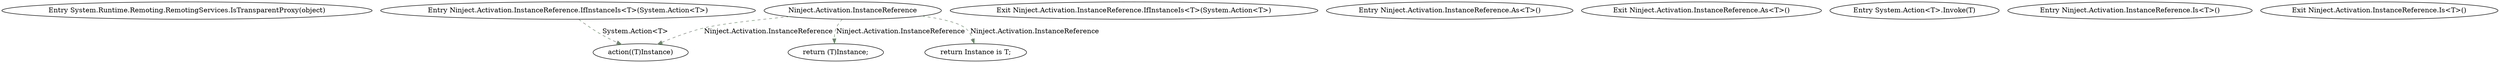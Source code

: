 digraph  {
m1_5 [cluster="System.Runtime.Remoting.RemotingServices.IsTransparentProxy(object)", file="InstanceReference.cs", label="Entry System.Runtime.Remoting.RemotingServices.IsTransparentProxy(object)", span="0-0"];
m1_9 [cluster="Ninject.Activation.InstanceReference.IfInstanceIs<T>(System.Action<T>)", file="InstanceReference.cs", label="Entry Ninject.Activation.InstanceReference.IfInstanceIs<T>(System.Action<T>)", span="58-58"];
m1_13 [cluster="Ninject.Activation.InstanceReference.IfInstanceIs<T>(System.Action<T>)", file="InstanceReference.cs", label="action((T)Instance)", span="65-65"];
m1_14 [cluster="Ninject.Activation.InstanceReference.IfInstanceIs<T>(System.Action<T>)", file="InstanceReference.cs", label="Exit Ninject.Activation.InstanceReference.IfInstanceIs<T>(System.Action<T>)", span="58-58"];
m1_6 [cluster="Ninject.Activation.InstanceReference.As<T>()", file="InstanceReference.cs", label="Entry Ninject.Activation.InstanceReference.As<T>()", span="48-48"];
m1_7 [cluster="Ninject.Activation.InstanceReference.As<T>()", file="InstanceReference.cs", label="return (T)Instance;", span="50-50"];
m1_8 [cluster="Ninject.Activation.InstanceReference.As<T>()", file="InstanceReference.cs", label="Exit Ninject.Activation.InstanceReference.As<T>()", span="48-48"];
m1_15 [cluster="System.Action<T>.Invoke(T)", file="InstanceReference.cs", label="Entry System.Action<T>.Invoke(T)", span="0-0"];
m1_0 [cluster="Ninject.Activation.InstanceReference.Is<T>()", file="InstanceReference.cs", label="Entry Ninject.Activation.InstanceReference.Is<T>()", span="34-34"];
m1_3 [cluster="Ninject.Activation.InstanceReference.Is<T>()", file="InstanceReference.cs", label="return Instance is T;", span="40-40"];
m1_4 [cluster="Ninject.Activation.InstanceReference.Is<T>()", file="InstanceReference.cs", label="Exit Ninject.Activation.InstanceReference.Is<T>()", span="34-34"];
m1_16 [file="InstanceReference.cs", label="Ninject.Activation.InstanceReference", span=""];
m1_9 -> m1_13  [color=darkseagreen4, key=1, label="System.Action<T>", style=dashed];
m1_16 -> m1_3  [color=darkseagreen4, key=1, label="Ninject.Activation.InstanceReference", style=dashed];
m1_16 -> m1_7  [color=darkseagreen4, key=1, label="Ninject.Activation.InstanceReference", style=dashed];
m1_16 -> m1_13  [color=darkseagreen4, key=1, label="Ninject.Activation.InstanceReference", style=dashed];
}
